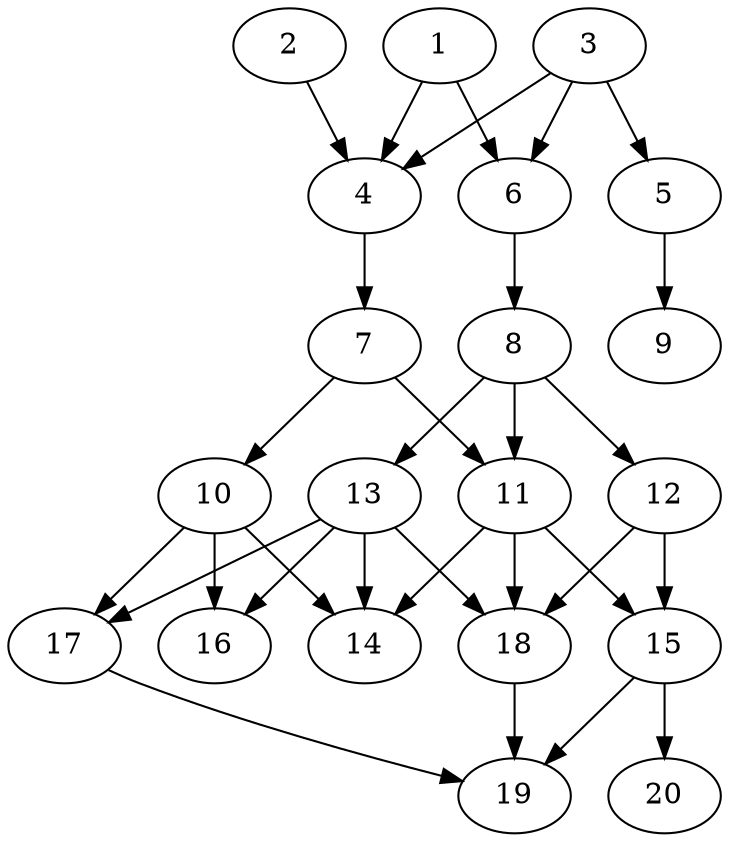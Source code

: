 // DAG automatically generated by daggen at Tue Jul 23 14:27:02 2019
// ./daggen --dot -n 20 --ccr 0.3 --fat 0.5 --regular 0.5 --density 0.7 --mindata 5242880 --maxdata 52428800 
digraph G {
  1 [size="23592960", alpha="0.08", expect_size="7077888"] 
  1 -> 4 [size ="7077888"]
  1 -> 6 [size ="7077888"]
  2 [size="112121173", alpha="0.13", expect_size="33636352"] 
  2 -> 4 [size ="33636352"]
  3 [size="63337813", alpha="0.03", expect_size="19001344"] 
  3 -> 4 [size ="19001344"]
  3 -> 5 [size ="19001344"]
  3 -> 6 [size ="19001344"]
  4 [size="64808960", alpha="0.02", expect_size="19442688"] 
  4 -> 7 [size ="19442688"]
  5 [size="91671893", alpha="0.00", expect_size="27501568"] 
  5 -> 9 [size ="27501568"]
  6 [size="121299627", alpha="0.02", expect_size="36389888"] 
  6 -> 8 [size ="36389888"]
  7 [size="161928533", alpha="0.04", expect_size="48578560"] 
  7 -> 10 [size ="48578560"]
  7 -> 11 [size ="48578560"]
  8 [size="29556053", alpha="0.10", expect_size="8866816"] 
  8 -> 11 [size ="8866816"]
  8 -> 12 [size ="8866816"]
  8 -> 13 [size ="8866816"]
  9 [size="161440427", alpha="0.19", expect_size="48432128"] 
  10 [size="53104640", alpha="0.15", expect_size="15931392"] 
  10 -> 14 [size ="15931392"]
  10 -> 16 [size ="15931392"]
  10 -> 17 [size ="15931392"]
  11 [size="37539840", alpha="0.02", expect_size="11261952"] 
  11 -> 14 [size ="11261952"]
  11 -> 15 [size ="11261952"]
  11 -> 18 [size ="11261952"]
  12 [size="96740693", alpha="0.18", expect_size="29022208"] 
  12 -> 15 [size ="29022208"]
  12 -> 18 [size ="29022208"]
  13 [size="44793173", alpha="0.17", expect_size="13437952"] 
  13 -> 14 [size ="13437952"]
  13 -> 16 [size ="13437952"]
  13 -> 17 [size ="13437952"]
  13 -> 18 [size ="13437952"]
  14 [size="66846720", alpha="0.14", expect_size="20054016"] 
  15 [size="80250880", alpha="0.06", expect_size="24075264"] 
  15 -> 19 [size ="24075264"]
  15 -> 20 [size ="24075264"]
  16 [size="83196587", alpha="0.10", expect_size="24958976"] 
  17 [size="100700160", alpha="0.10", expect_size="30210048"] 
  17 -> 19 [size ="30210048"]
  18 [size="134860800", alpha="0.16", expect_size="40458240"] 
  18 -> 19 [size ="40458240"]
  19 [size="60026880", alpha="0.11", expect_size="18008064"] 
  20 [size="53114880", alpha="0.17", expect_size="15934464"] 
}
